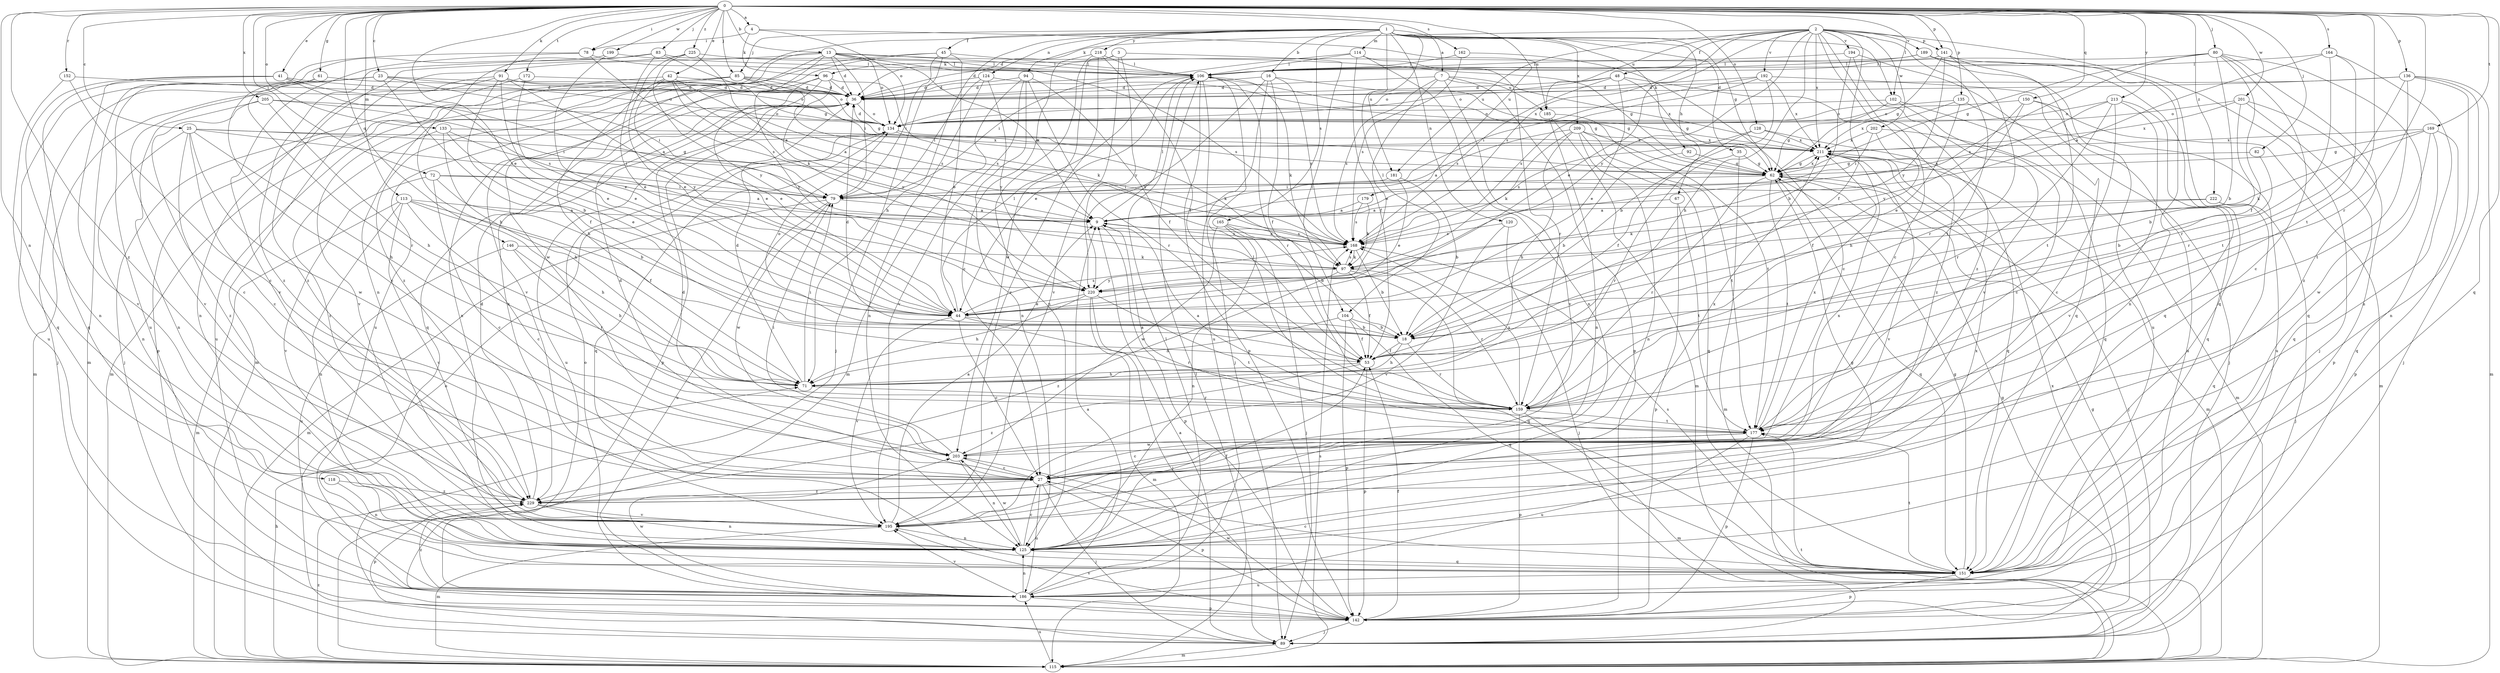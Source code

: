 strict digraph  {
0;
1;
2;
3;
4;
7;
9;
13;
16;
18;
23;
25;
27;
35;
36;
41;
42;
44;
45;
48;
53;
61;
62;
67;
71;
72;
78;
79;
80;
82;
83;
85;
89;
91;
92;
94;
96;
97;
102;
104;
106;
113;
114;
115;
118;
120;
124;
125;
128;
133;
134;
135;
136;
141;
142;
146;
150;
151;
152;
159;
162;
164;
165;
168;
169;
172;
177;
179;
181;
185;
186;
189;
192;
194;
195;
199;
201;
202;
203;
205;
209;
211;
213;
218;
220;
222;
225;
229;
0 -> 4  [label=a];
0 -> 13  [label=b];
0 -> 23  [label=c];
0 -> 25  [label=c];
0 -> 41  [label=e];
0 -> 42  [label=e];
0 -> 44  [label=e];
0 -> 61  [label=g];
0 -> 72  [label=i];
0 -> 78  [label=i];
0 -> 80  [label=j];
0 -> 82  [label=j];
0 -> 83  [label=j];
0 -> 85  [label=j];
0 -> 91  [label=k];
0 -> 102  [label=l];
0 -> 113  [label=m];
0 -> 118  [label=n];
0 -> 128  [label=o];
0 -> 133  [label=o];
0 -> 135  [label=p];
0 -> 136  [label=p];
0 -> 141  [label=p];
0 -> 146  [label=q];
0 -> 150  [label=q];
0 -> 151  [label=q];
0 -> 152  [label=r];
0 -> 159  [label=r];
0 -> 162  [label=s];
0 -> 164  [label=s];
0 -> 169  [label=t];
0 -> 172  [label=t];
0 -> 177  [label=t];
0 -> 179  [label=u];
0 -> 199  [label=w];
0 -> 201  [label=w];
0 -> 205  [label=x];
0 -> 213  [label=y];
0 -> 222  [label=z];
0 -> 225  [label=z];
0 -> 229  [label=z];
1 -> 7  [label=a];
1 -> 16  [label=b];
1 -> 35  [label=d];
1 -> 45  [label=f];
1 -> 62  [label=g];
1 -> 67  [label=h];
1 -> 71  [label=h];
1 -> 85  [label=j];
1 -> 92  [label=k];
1 -> 94  [label=k];
1 -> 102  [label=l];
1 -> 104  [label=l];
1 -> 114  [label=m];
1 -> 120  [label=n];
1 -> 124  [label=n];
1 -> 125  [label=n];
1 -> 165  [label=s];
1 -> 181  [label=u];
1 -> 209  [label=x];
1 -> 218  [label=y];
2 -> 27  [label=c];
2 -> 36  [label=d];
2 -> 44  [label=e];
2 -> 48  [label=f];
2 -> 53  [label=f];
2 -> 71  [label=h];
2 -> 141  [label=p];
2 -> 151  [label=q];
2 -> 168  [label=s];
2 -> 177  [label=t];
2 -> 181  [label=u];
2 -> 185  [label=u];
2 -> 189  [label=v];
2 -> 192  [label=v];
2 -> 194  [label=v];
2 -> 202  [label=w];
2 -> 211  [label=x];
2 -> 220  [label=y];
2 -> 229  [label=z];
3 -> 96  [label=k];
3 -> 104  [label=l];
3 -> 195  [label=v];
3 -> 203  [label=w];
3 -> 220  [label=y];
4 -> 78  [label=i];
4 -> 96  [label=k];
4 -> 134  [label=o];
4 -> 185  [label=u];
7 -> 36  [label=d];
7 -> 44  [label=e];
7 -> 142  [label=p];
7 -> 168  [label=s];
7 -> 185  [label=u];
7 -> 195  [label=v];
7 -> 211  [label=x];
9 -> 106  [label=l];
9 -> 142  [label=p];
9 -> 168  [label=s];
13 -> 9  [label=a];
13 -> 36  [label=d];
13 -> 62  [label=g];
13 -> 79  [label=i];
13 -> 97  [label=k];
13 -> 106  [label=l];
13 -> 115  [label=m];
13 -> 134  [label=o];
13 -> 168  [label=s];
13 -> 195  [label=v];
13 -> 229  [label=z];
16 -> 36  [label=d];
16 -> 53  [label=f];
16 -> 168  [label=s];
16 -> 186  [label=u];
16 -> 211  [label=x];
16 -> 220  [label=y];
18 -> 36  [label=d];
18 -> 53  [label=f];
18 -> 71  [label=h];
18 -> 134  [label=o];
18 -> 159  [label=r];
23 -> 36  [label=d];
23 -> 53  [label=f];
23 -> 79  [label=i];
23 -> 89  [label=j];
23 -> 134  [label=o];
23 -> 186  [label=u];
23 -> 195  [label=v];
25 -> 27  [label=c];
25 -> 62  [label=g];
25 -> 71  [label=h];
25 -> 79  [label=i];
25 -> 125  [label=n];
25 -> 203  [label=w];
25 -> 211  [label=x];
25 -> 229  [label=z];
27 -> 36  [label=d];
27 -> 89  [label=j];
27 -> 142  [label=p];
27 -> 186  [label=u];
27 -> 211  [label=x];
27 -> 229  [label=z];
35 -> 62  [label=g];
35 -> 115  [label=m];
35 -> 159  [label=r];
36 -> 134  [label=o];
36 -> 142  [label=p];
36 -> 229  [label=z];
41 -> 9  [label=a];
41 -> 36  [label=d];
41 -> 125  [label=n];
41 -> 151  [label=q];
41 -> 168  [label=s];
41 -> 195  [label=v];
42 -> 9  [label=a];
42 -> 36  [label=d];
42 -> 44  [label=e];
42 -> 71  [label=h];
42 -> 142  [label=p];
42 -> 168  [label=s];
42 -> 220  [label=y];
44 -> 18  [label=b];
44 -> 27  [label=c];
44 -> 106  [label=l];
44 -> 159  [label=r];
44 -> 168  [label=s];
44 -> 195  [label=v];
45 -> 44  [label=e];
45 -> 79  [label=i];
45 -> 89  [label=j];
45 -> 106  [label=l];
45 -> 186  [label=u];
45 -> 203  [label=w];
48 -> 36  [label=d];
48 -> 44  [label=e];
48 -> 62  [label=g];
48 -> 134  [label=o];
48 -> 168  [label=s];
48 -> 229  [label=z];
53 -> 71  [label=h];
53 -> 142  [label=p];
53 -> 229  [label=z];
61 -> 27  [label=c];
61 -> 36  [label=d];
61 -> 159  [label=r];
62 -> 79  [label=i];
62 -> 89  [label=j];
62 -> 151  [label=q];
62 -> 159  [label=r];
62 -> 177  [label=t];
62 -> 211  [label=x];
67 -> 9  [label=a];
67 -> 142  [label=p];
67 -> 177  [label=t];
71 -> 36  [label=d];
71 -> 79  [label=i];
71 -> 159  [label=r];
72 -> 9  [label=a];
72 -> 18  [label=b];
72 -> 27  [label=c];
72 -> 79  [label=i];
72 -> 195  [label=v];
78 -> 106  [label=l];
78 -> 115  [label=m];
78 -> 168  [label=s];
78 -> 195  [label=v];
79 -> 9  [label=a];
79 -> 115  [label=m];
79 -> 186  [label=u];
79 -> 203  [label=w];
80 -> 18  [label=b];
80 -> 27  [label=c];
80 -> 53  [label=f];
80 -> 62  [label=g];
80 -> 106  [label=l];
80 -> 151  [label=q];
80 -> 168  [label=s];
80 -> 229  [label=z];
82 -> 18  [label=b];
82 -> 62  [label=g];
83 -> 44  [label=e];
83 -> 62  [label=g];
83 -> 71  [label=h];
83 -> 106  [label=l];
83 -> 186  [label=u];
85 -> 36  [label=d];
85 -> 62  [label=g];
85 -> 115  [label=m];
85 -> 134  [label=o];
85 -> 168  [label=s];
85 -> 186  [label=u];
85 -> 195  [label=v];
89 -> 9  [label=a];
89 -> 62  [label=g];
89 -> 115  [label=m];
89 -> 134  [label=o];
91 -> 18  [label=b];
91 -> 36  [label=d];
91 -> 44  [label=e];
91 -> 115  [label=m];
91 -> 125  [label=n];
91 -> 134  [label=o];
91 -> 220  [label=y];
92 -> 18  [label=b];
92 -> 62  [label=g];
94 -> 36  [label=d];
94 -> 53  [label=f];
94 -> 115  [label=m];
94 -> 125  [label=n];
94 -> 159  [label=r];
94 -> 195  [label=v];
96 -> 36  [label=d];
96 -> 44  [label=e];
96 -> 97  [label=k];
96 -> 125  [label=n];
96 -> 151  [label=q];
96 -> 220  [label=y];
97 -> 53  [label=f];
97 -> 151  [label=q];
97 -> 159  [label=r];
97 -> 168  [label=s];
97 -> 220  [label=y];
97 -> 229  [label=z];
102 -> 27  [label=c];
102 -> 62  [label=g];
102 -> 134  [label=o];
102 -> 151  [label=q];
104 -> 18  [label=b];
104 -> 53  [label=f];
104 -> 71  [label=h];
104 -> 142  [label=p];
104 -> 151  [label=q];
106 -> 36  [label=d];
106 -> 44  [label=e];
106 -> 62  [label=g];
106 -> 89  [label=j];
106 -> 97  [label=k];
106 -> 142  [label=p];
106 -> 159  [label=r];
113 -> 9  [label=a];
113 -> 27  [label=c];
113 -> 53  [label=f];
113 -> 71  [label=h];
113 -> 115  [label=m];
113 -> 125  [label=n];
113 -> 195  [label=v];
114 -> 53  [label=f];
114 -> 79  [label=i];
114 -> 106  [label=l];
114 -> 125  [label=n];
114 -> 159  [label=r];
115 -> 71  [label=h];
115 -> 106  [label=l];
115 -> 168  [label=s];
115 -> 177  [label=t];
115 -> 186  [label=u];
115 -> 229  [label=z];
118 -> 125  [label=n];
118 -> 229  [label=z];
120 -> 89  [label=j];
120 -> 168  [label=s];
120 -> 195  [label=v];
124 -> 36  [label=d];
124 -> 62  [label=g];
124 -> 79  [label=i];
124 -> 125  [label=n];
124 -> 220  [label=y];
125 -> 27  [label=c];
125 -> 53  [label=f];
125 -> 62  [label=g];
125 -> 151  [label=q];
125 -> 203  [label=w];
125 -> 211  [label=x];
128 -> 53  [label=f];
128 -> 151  [label=q];
128 -> 168  [label=s];
128 -> 211  [label=x];
133 -> 44  [label=e];
133 -> 71  [label=h];
133 -> 79  [label=i];
133 -> 211  [label=x];
133 -> 229  [label=z];
134 -> 36  [label=d];
134 -> 97  [label=k];
134 -> 151  [label=q];
134 -> 186  [label=u];
134 -> 211  [label=x];
135 -> 44  [label=e];
135 -> 134  [label=o];
135 -> 186  [label=u];
135 -> 211  [label=x];
136 -> 36  [label=d];
136 -> 89  [label=j];
136 -> 115  [label=m];
136 -> 125  [label=n];
136 -> 134  [label=o];
136 -> 159  [label=r];
136 -> 177  [label=t];
141 -> 62  [label=g];
141 -> 106  [label=l];
141 -> 125  [label=n];
141 -> 159  [label=r];
141 -> 177  [label=t];
141 -> 220  [label=y];
142 -> 53  [label=f];
142 -> 62  [label=g];
142 -> 89  [label=j];
142 -> 195  [label=v];
142 -> 203  [label=w];
142 -> 211  [label=x];
146 -> 71  [label=h];
146 -> 97  [label=k];
146 -> 159  [label=r];
146 -> 186  [label=u];
150 -> 71  [label=h];
150 -> 115  [label=m];
150 -> 134  [label=o];
150 -> 186  [label=u];
150 -> 220  [label=y];
151 -> 27  [label=c];
151 -> 62  [label=g];
151 -> 142  [label=p];
151 -> 168  [label=s];
151 -> 177  [label=t];
151 -> 186  [label=u];
152 -> 27  [label=c];
152 -> 36  [label=d];
152 -> 151  [label=q];
159 -> 9  [label=a];
159 -> 115  [label=m];
159 -> 142  [label=p];
159 -> 168  [label=s];
159 -> 177  [label=t];
162 -> 27  [label=c];
162 -> 106  [label=l];
162 -> 168  [label=s];
164 -> 9  [label=a];
164 -> 106  [label=l];
164 -> 125  [label=n];
164 -> 159  [label=r];
164 -> 177  [label=t];
165 -> 18  [label=b];
165 -> 89  [label=j];
165 -> 125  [label=n];
165 -> 168  [label=s];
165 -> 203  [label=w];
168 -> 9  [label=a];
168 -> 18  [label=b];
168 -> 97  [label=k];
169 -> 62  [label=g];
169 -> 97  [label=k];
169 -> 142  [label=p];
169 -> 151  [label=q];
169 -> 203  [label=w];
169 -> 211  [label=x];
172 -> 36  [label=d];
172 -> 44  [label=e];
172 -> 89  [label=j];
177 -> 9  [label=a];
177 -> 27  [label=c];
177 -> 106  [label=l];
177 -> 142  [label=p];
177 -> 186  [label=u];
177 -> 203  [label=w];
177 -> 211  [label=x];
179 -> 9  [label=a];
179 -> 97  [label=k];
179 -> 168  [label=s];
181 -> 18  [label=b];
181 -> 44  [label=e];
181 -> 79  [label=i];
185 -> 115  [label=m];
185 -> 125  [label=n];
185 -> 177  [label=t];
186 -> 9  [label=a];
186 -> 106  [label=l];
186 -> 125  [label=n];
186 -> 134  [label=o];
186 -> 142  [label=p];
186 -> 195  [label=v];
186 -> 203  [label=w];
186 -> 229  [label=z];
189 -> 36  [label=d];
189 -> 89  [label=j];
189 -> 106  [label=l];
189 -> 151  [label=q];
189 -> 186  [label=u];
192 -> 18  [label=b];
192 -> 36  [label=d];
192 -> 79  [label=i];
192 -> 89  [label=j];
192 -> 168  [label=s];
192 -> 211  [label=x];
194 -> 18  [label=b];
194 -> 106  [label=l];
194 -> 151  [label=q];
194 -> 195  [label=v];
195 -> 9  [label=a];
195 -> 115  [label=m];
195 -> 125  [label=n];
199 -> 44  [label=e];
199 -> 106  [label=l];
199 -> 229  [label=z];
201 -> 18  [label=b];
201 -> 134  [label=o];
201 -> 142  [label=p];
201 -> 151  [label=q];
201 -> 211  [label=x];
202 -> 53  [label=f];
202 -> 79  [label=i];
202 -> 115  [label=m];
202 -> 211  [label=x];
203 -> 27  [label=c];
203 -> 36  [label=d];
203 -> 79  [label=i];
203 -> 125  [label=n];
203 -> 211  [label=x];
205 -> 27  [label=c];
205 -> 71  [label=h];
205 -> 79  [label=i];
205 -> 125  [label=n];
205 -> 134  [label=o];
209 -> 9  [label=a];
209 -> 71  [label=h];
209 -> 97  [label=k];
209 -> 125  [label=n];
209 -> 151  [label=q];
209 -> 177  [label=t];
209 -> 211  [label=x];
211 -> 62  [label=g];
211 -> 115  [label=m];
211 -> 195  [label=v];
213 -> 9  [label=a];
213 -> 27  [label=c];
213 -> 134  [label=o];
213 -> 151  [label=q];
213 -> 159  [label=r];
213 -> 195  [label=v];
218 -> 27  [label=c];
218 -> 53  [label=f];
218 -> 106  [label=l];
218 -> 125  [label=n];
218 -> 195  [label=v];
220 -> 44  [label=e];
220 -> 71  [label=h];
220 -> 89  [label=j];
220 -> 115  [label=m];
220 -> 177  [label=t];
222 -> 9  [label=a];
222 -> 89  [label=j];
222 -> 97  [label=k];
222 -> 151  [label=q];
225 -> 9  [label=a];
225 -> 44  [label=e];
225 -> 106  [label=l];
225 -> 220  [label=y];
225 -> 229  [label=z];
229 -> 36  [label=d];
229 -> 125  [label=n];
229 -> 142  [label=p];
229 -> 195  [label=v];
}
